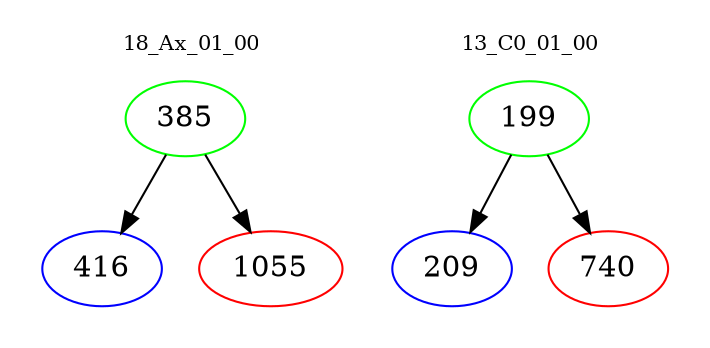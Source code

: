 digraph{
subgraph cluster_0 {
color = white
label = "18_Ax_01_00";
fontsize=10;
T0_385 [label="385", color="green"]
T0_385 -> T0_416 [color="black"]
T0_416 [label="416", color="blue"]
T0_385 -> T0_1055 [color="black"]
T0_1055 [label="1055", color="red"]
}
subgraph cluster_1 {
color = white
label = "13_C0_01_00";
fontsize=10;
T1_199 [label="199", color="green"]
T1_199 -> T1_209 [color="black"]
T1_209 [label="209", color="blue"]
T1_199 -> T1_740 [color="black"]
T1_740 [label="740", color="red"]
}
}
